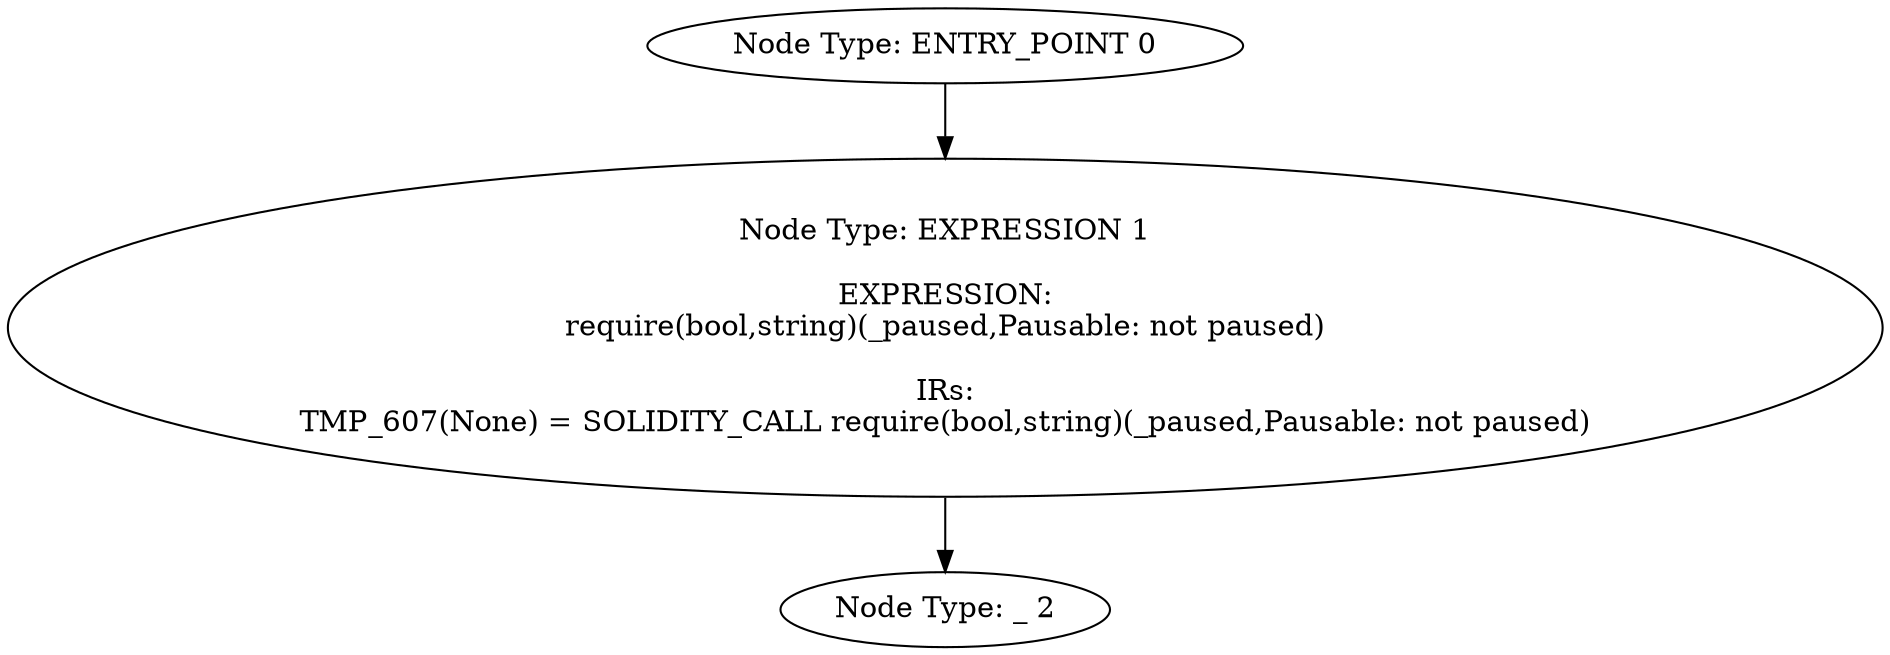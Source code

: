 digraph{
0[label="Node Type: ENTRY_POINT 0
"];
0->1;
1[label="Node Type: EXPRESSION 1

EXPRESSION:
require(bool,string)(_paused,Pausable: not paused)

IRs:
TMP_607(None) = SOLIDITY_CALL require(bool,string)(_paused,Pausable: not paused)"];
1->2;
2[label="Node Type: _ 2
"];
}
